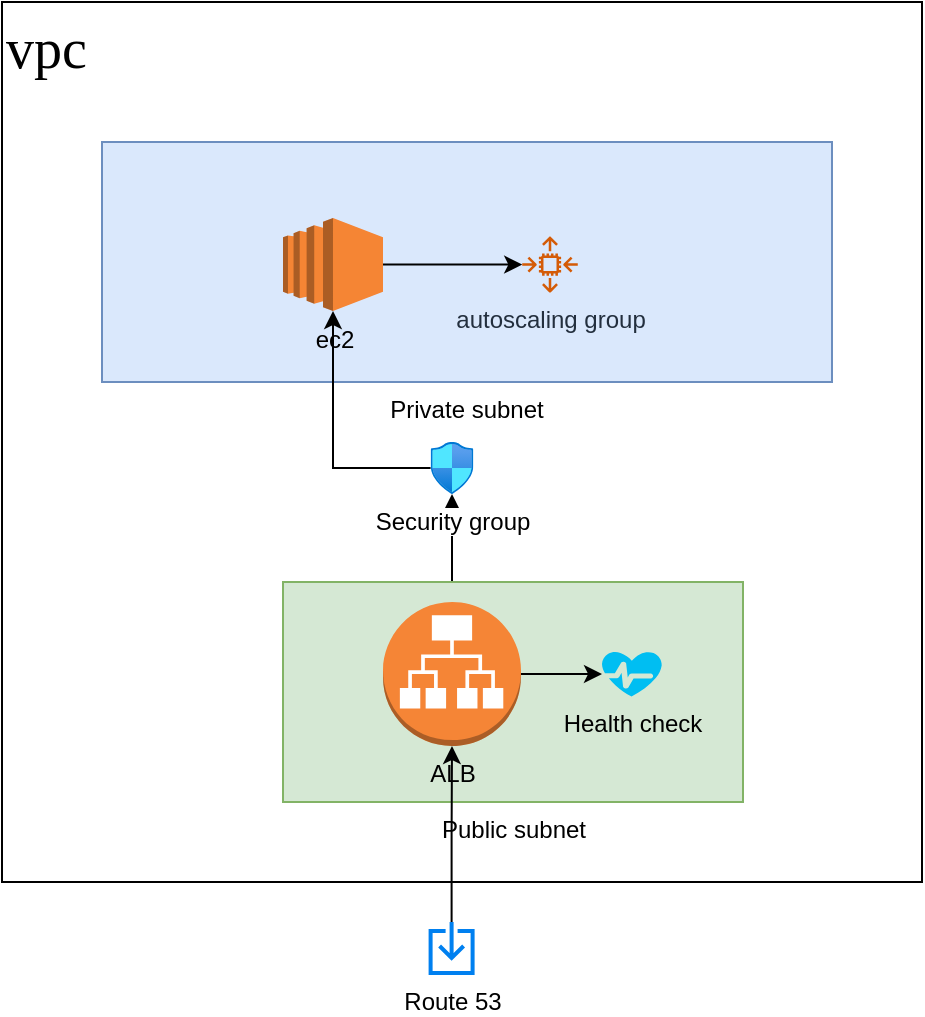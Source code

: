 <mxfile version="21.6.8" type="github">
  <diagram name="Page-1" id="0unSTme753n7-SVdtSdP">
    <mxGraphModel dx="989" dy="545" grid="1" gridSize="10" guides="1" tooltips="1" connect="1" arrows="1" fold="1" page="1" pageScale="1" pageWidth="850" pageHeight="1100" math="0" shadow="0">
      <root>
        <mxCell id="0" />
        <mxCell id="1" parent="0" />
        <mxCell id="kEPCQ-b74v87bmFS_JCu-1" value="&lt;div style=&quot;&quot;&gt;&lt;span style=&quot;background-color: initial;&quot;&gt;&lt;font face=&quot;Verdana&quot;&gt;vpc&lt;/font&gt;&lt;/span&gt;&lt;/div&gt;" style="rounded=0;whiteSpace=wrap;html=1;align=left;fontSize=28;verticalAlign=top;" vertex="1" parent="1">
          <mxGeometry x="280" y="130" width="460" height="440" as="geometry" />
        </mxCell>
        <mxCell id="kEPCQ-b74v87bmFS_JCu-7" style="edgeStyle=orthogonalEdgeStyle;rounded=0;orthogonalLoop=1;jettySize=auto;html=1;exitX=0.5;exitY=1;exitDx=0;exitDy=0;entryX=0.5;entryY=1;entryDx=0;entryDy=0;" edge="1" parent="1" source="kEPCQ-b74v87bmFS_JCu-2" target="kEPCQ-b74v87bmFS_JCu-2">
          <mxGeometry relative="1" as="geometry">
            <Array as="points" />
          </mxGeometry>
        </mxCell>
        <mxCell id="kEPCQ-b74v87bmFS_JCu-2" value="Private subnet" style="rounded=0;whiteSpace=wrap;html=1;fillColor=#dae8fc;strokeColor=#6c8ebf;verticalAlign=top;align=center;fontFamily=Helvetica;labelPosition=center;verticalLabelPosition=bottom;" vertex="1" parent="1">
          <mxGeometry x="330" y="200" width="365" height="120" as="geometry" />
        </mxCell>
        <mxCell id="kEPCQ-b74v87bmFS_JCu-9" value="" style="edgeStyle=orthogonalEdgeStyle;rounded=0;orthogonalLoop=1;jettySize=auto;html=1;" edge="1" parent="1" source="kEPCQ-b74v87bmFS_JCu-3" target="kEPCQ-b74v87bmFS_JCu-8">
          <mxGeometry relative="1" as="geometry" />
        </mxCell>
        <mxCell id="kEPCQ-b74v87bmFS_JCu-12" value="" style="edgeStyle=orthogonalEdgeStyle;rounded=0;orthogonalLoop=1;jettySize=auto;html=1;" edge="1" parent="1" source="kEPCQ-b74v87bmFS_JCu-3" target="kEPCQ-b74v87bmFS_JCu-11">
          <mxGeometry relative="1" as="geometry" />
        </mxCell>
        <mxCell id="kEPCQ-b74v87bmFS_JCu-14" value="Public subnet" style="rounded=0;whiteSpace=wrap;html=1;fillColor=#d5e8d4;strokeColor=#82b366;align=center;labelPosition=center;verticalLabelPosition=bottom;verticalAlign=top;" vertex="1" parent="1">
          <mxGeometry x="420.5" y="420" width="230" height="110" as="geometry" />
        </mxCell>
        <mxCell id="kEPCQ-b74v87bmFS_JCu-15" value="" style="edgeStyle=orthogonalEdgeStyle;rounded=0;orthogonalLoop=1;jettySize=auto;html=1;" edge="1" parent="1" source="kEPCQ-b74v87bmFS_JCu-3" target="kEPCQ-b74v87bmFS_JCu-11">
          <mxGeometry relative="1" as="geometry" />
        </mxCell>
        <mxCell id="kEPCQ-b74v87bmFS_JCu-3" value="ALB" style="outlineConnect=0;dashed=0;verticalLabelPosition=bottom;verticalAlign=top;align=center;html=1;shape=mxgraph.aws3.application_load_balancer;fillColor=#F58536;gradientColor=none;" vertex="1" parent="1">
          <mxGeometry x="470.5" y="430" width="69" height="72" as="geometry" />
        </mxCell>
        <mxCell id="kEPCQ-b74v87bmFS_JCu-18" value="" style="edgeStyle=orthogonalEdgeStyle;rounded=0;orthogonalLoop=1;jettySize=auto;html=1;" edge="1" parent="1" source="kEPCQ-b74v87bmFS_JCu-4" target="kEPCQ-b74v87bmFS_JCu-5">
          <mxGeometry relative="1" as="geometry" />
        </mxCell>
        <mxCell id="kEPCQ-b74v87bmFS_JCu-4" value="ec2" style="outlineConnect=0;dashed=0;verticalLabelPosition=bottom;verticalAlign=top;align=center;html=1;shape=mxgraph.aws3.ec2;fillColor=#F58534;gradientColor=none;" vertex="1" parent="1">
          <mxGeometry x="420.5" y="238" width="50" height="46.5" as="geometry" />
        </mxCell>
        <mxCell id="kEPCQ-b74v87bmFS_JCu-5" value="autoscaling group" style="sketch=0;outlineConnect=0;fontColor=#232F3E;gradientColor=none;fillColor=#D45B07;strokeColor=none;dashed=0;verticalLabelPosition=bottom;verticalAlign=top;align=center;html=1;fontSize=12;fontStyle=0;aspect=fixed;pointerEvents=1;shape=mxgraph.aws4.auto_scaling2;horizontal=1;" vertex="1" parent="1">
          <mxGeometry x="540" y="247.25" width="28" height="28" as="geometry" />
        </mxCell>
        <mxCell id="kEPCQ-b74v87bmFS_JCu-10" value="" style="edgeStyle=orthogonalEdgeStyle;rounded=0;orthogonalLoop=1;jettySize=auto;html=1;" edge="1" parent="1" source="kEPCQ-b74v87bmFS_JCu-8" target="kEPCQ-b74v87bmFS_JCu-4">
          <mxGeometry relative="1" as="geometry" />
        </mxCell>
        <mxCell id="kEPCQ-b74v87bmFS_JCu-8" value="Security group" style="image;aspect=fixed;html=1;points=[];align=center;fontSize=12;image=img/lib/azure2/networking/Network_Security_Groups.svg;" vertex="1" parent="1">
          <mxGeometry x="494.3" y="350" width="21.41" height="26" as="geometry" />
        </mxCell>
        <mxCell id="kEPCQ-b74v87bmFS_JCu-11" value="Health check" style="verticalLabelPosition=bottom;html=1;verticalAlign=top;align=center;strokeColor=none;fillColor=#00BEF2;shape=mxgraph.azure.health_monitoring;" vertex="1" parent="1">
          <mxGeometry x="580" y="454.75" width="30" height="22.5" as="geometry" />
        </mxCell>
        <mxCell id="kEPCQ-b74v87bmFS_JCu-17" value="" style="edgeStyle=orthogonalEdgeStyle;rounded=0;orthogonalLoop=1;jettySize=auto;html=1;" edge="1" parent="1" source="kEPCQ-b74v87bmFS_JCu-16" target="kEPCQ-b74v87bmFS_JCu-3">
          <mxGeometry relative="1" as="geometry" />
        </mxCell>
        <mxCell id="kEPCQ-b74v87bmFS_JCu-16" value="Route 53" style="html=1;verticalLabelPosition=bottom;align=center;labelBackgroundColor=#ffffff;verticalAlign=top;strokeWidth=2;strokeColor=#0080F0;shadow=0;dashed=0;shape=mxgraph.ios7.icons.down;" vertex="1" parent="1">
          <mxGeometry x="494.3" y="590" width="21" height="25.5" as="geometry" />
        </mxCell>
      </root>
    </mxGraphModel>
  </diagram>
</mxfile>

